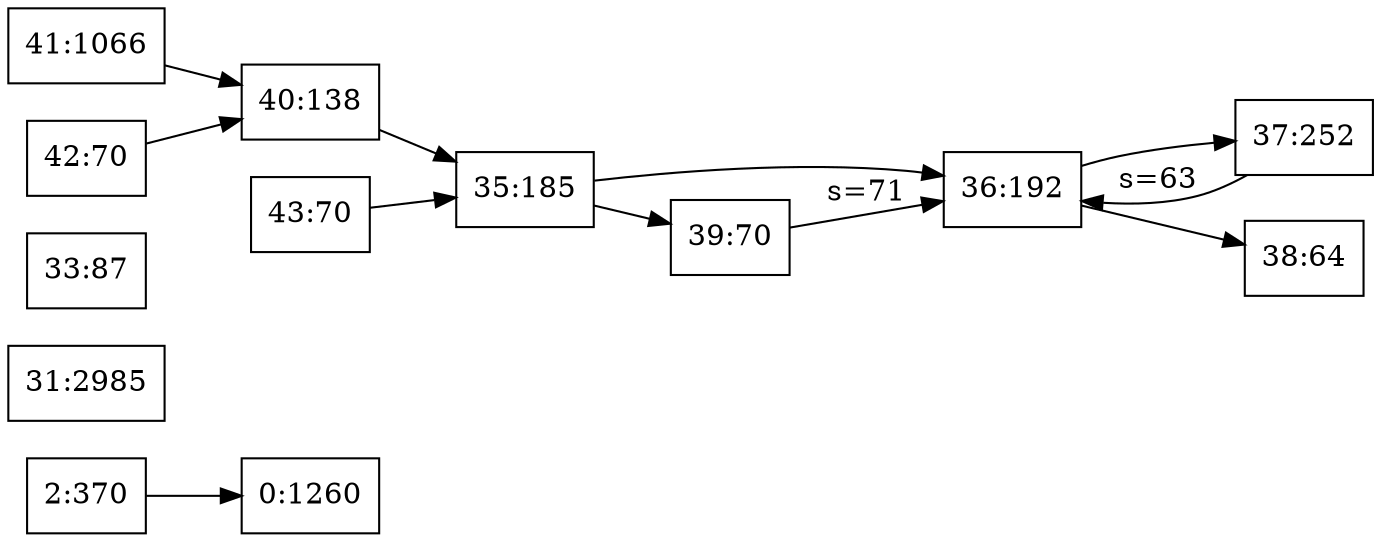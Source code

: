 digraph g { 
	rankdir = LR 
	0 [shape=box, label="0:1260"] 
	2 [shape=box, label="2:370"] 
	2 -> 0
	31 [shape=box, label="31:2985"] 
	33 [shape=box, label="33:87"] 
	35 [shape=box, label="35:185"] 
	35 -> 36
	35 -> 39
	36 [shape=box, label="36:192"] 
	36 -> 37
	36 -> 38
	37 [shape=box, label="37:252"] 
	37 -> 36 [label="s=63"] 
	38 [shape=box, label="38:64"] 
	39 [shape=box, label="39:70"] 
	39 -> 36 [label="s=71"] 
	40 [shape=box, label="40:138"] 
	40 -> 35
	41 [shape=box, label="41:1066"] 
	41 -> 40
	42 [shape=box, label="42:70"] 
	42 -> 40
	43 [shape=box, label="43:70"] 
	43 -> 35
} 
